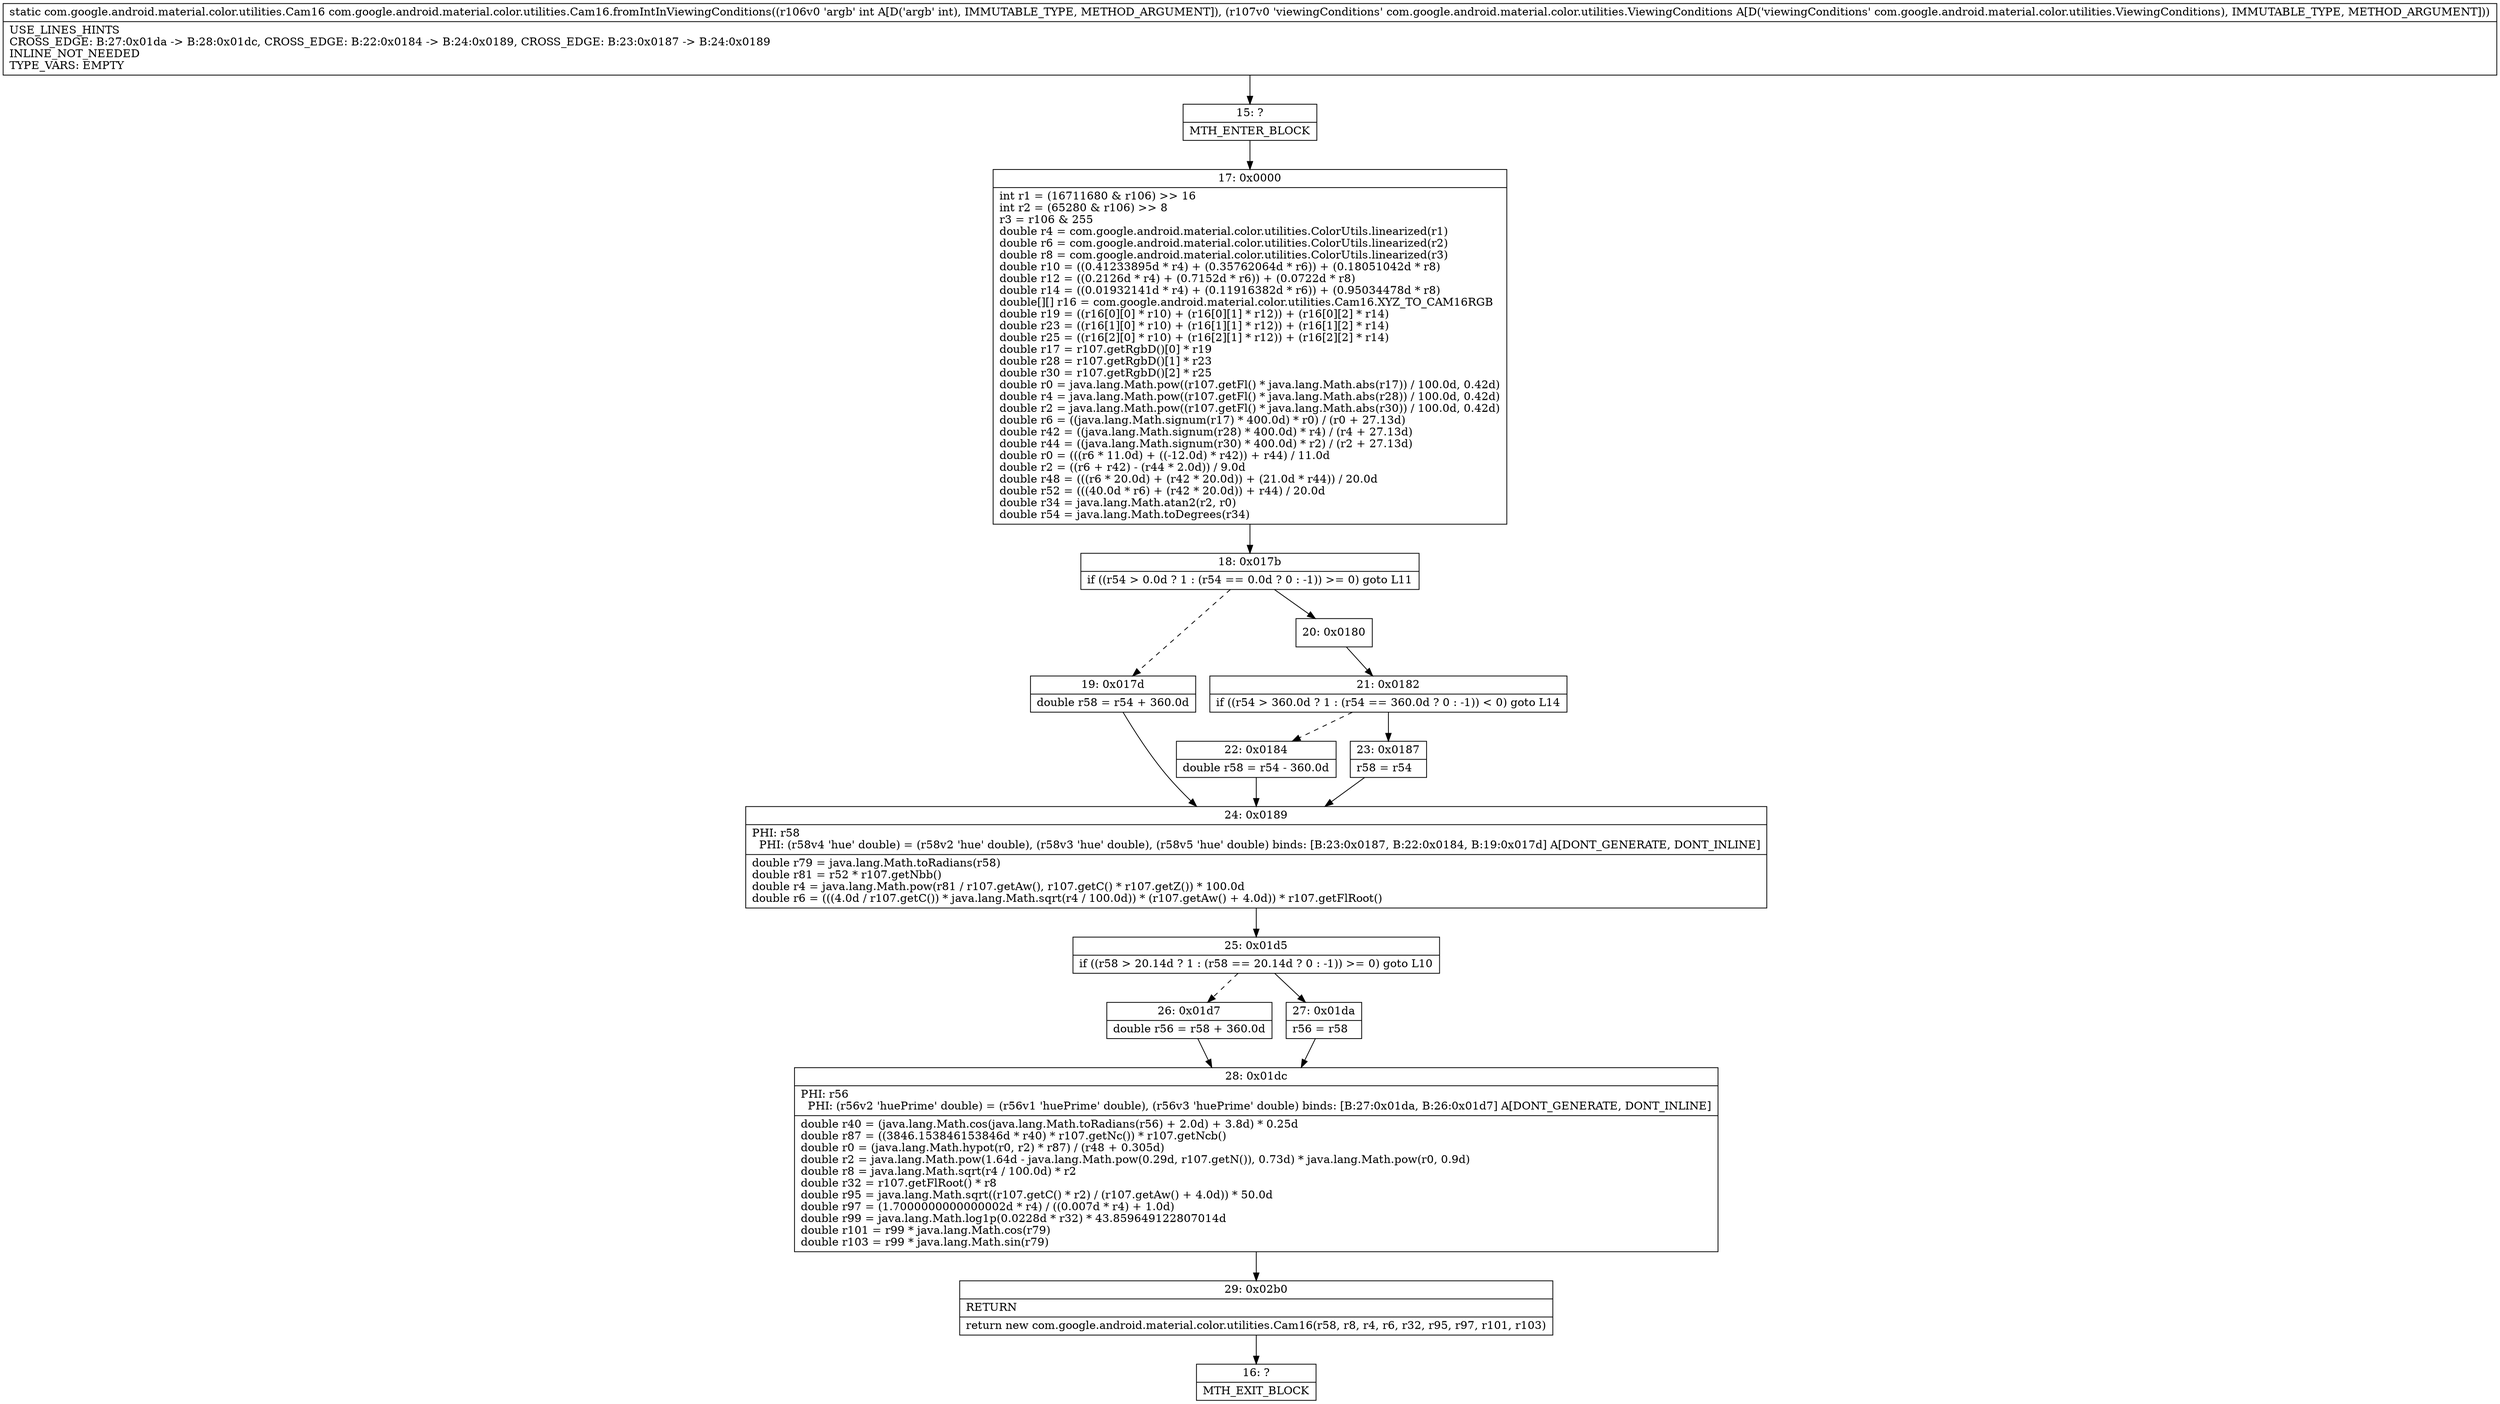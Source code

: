 digraph "CFG forcom.google.android.material.color.utilities.Cam16.fromIntInViewingConditions(ILcom\/google\/android\/material\/color\/utilities\/ViewingConditions;)Lcom\/google\/android\/material\/color\/utilities\/Cam16;" {
Node_15 [shape=record,label="{15\:\ ?|MTH_ENTER_BLOCK\l}"];
Node_17 [shape=record,label="{17\:\ 0x0000|int r1 = (16711680 & r106) \>\> 16\lint r2 = (65280 & r106) \>\> 8\lr3 = r106 & 255\ldouble r4 = com.google.android.material.color.utilities.ColorUtils.linearized(r1)\ldouble r6 = com.google.android.material.color.utilities.ColorUtils.linearized(r2)\ldouble r8 = com.google.android.material.color.utilities.ColorUtils.linearized(r3)\ldouble r10 = ((0.41233895d * r4) + (0.35762064d * r6)) + (0.18051042d * r8)\ldouble r12 = ((0.2126d * r4) + (0.7152d * r6)) + (0.0722d * r8)\ldouble r14 = ((0.01932141d * r4) + (0.11916382d * r6)) + (0.95034478d * r8)\ldouble[][] r16 = com.google.android.material.color.utilities.Cam16.XYZ_TO_CAM16RGB\ldouble r19 = ((r16[0][0] * r10) + (r16[0][1] * r12)) + (r16[0][2] * r14)\ldouble r23 = ((r16[1][0] * r10) + (r16[1][1] * r12)) + (r16[1][2] * r14)\ldouble r25 = ((r16[2][0] * r10) + (r16[2][1] * r12)) + (r16[2][2] * r14)\ldouble r17 = r107.getRgbD()[0] * r19\ldouble r28 = r107.getRgbD()[1] * r23\ldouble r30 = r107.getRgbD()[2] * r25\ldouble r0 = java.lang.Math.pow((r107.getFl() * java.lang.Math.abs(r17)) \/ 100.0d, 0.42d)\ldouble r4 = java.lang.Math.pow((r107.getFl() * java.lang.Math.abs(r28)) \/ 100.0d, 0.42d)\ldouble r2 = java.lang.Math.pow((r107.getFl() * java.lang.Math.abs(r30)) \/ 100.0d, 0.42d)\ldouble r6 = ((java.lang.Math.signum(r17) * 400.0d) * r0) \/ (r0 + 27.13d)\ldouble r42 = ((java.lang.Math.signum(r28) * 400.0d) * r4) \/ (r4 + 27.13d)\ldouble r44 = ((java.lang.Math.signum(r30) * 400.0d) * r2) \/ (r2 + 27.13d)\ldouble r0 = (((r6 * 11.0d) + ((\-12.0d) * r42)) + r44) \/ 11.0d\ldouble r2 = ((r6 + r42) \- (r44 * 2.0d)) \/ 9.0d\ldouble r48 = (((r6 * 20.0d) + (r42 * 20.0d)) + (21.0d * r44)) \/ 20.0d\ldouble r52 = (((40.0d * r6) + (r42 * 20.0d)) + r44) \/ 20.0d\ldouble r34 = java.lang.Math.atan2(r2, r0)\ldouble r54 = java.lang.Math.toDegrees(r34)\l}"];
Node_18 [shape=record,label="{18\:\ 0x017b|if ((r54 \> 0.0d ? 1 : (r54 == 0.0d ? 0 : \-1)) \>= 0) goto L11\l}"];
Node_19 [shape=record,label="{19\:\ 0x017d|double r58 = r54 + 360.0d\l}"];
Node_24 [shape=record,label="{24\:\ 0x0189|PHI: r58 \l  PHI: (r58v4 'hue' double) = (r58v2 'hue' double), (r58v3 'hue' double), (r58v5 'hue' double) binds: [B:23:0x0187, B:22:0x0184, B:19:0x017d] A[DONT_GENERATE, DONT_INLINE]\l|double r79 = java.lang.Math.toRadians(r58)\ldouble r81 = r52 * r107.getNbb()\ldouble r4 = java.lang.Math.pow(r81 \/ r107.getAw(), r107.getC() * r107.getZ()) * 100.0d\ldouble r6 = (((4.0d \/ r107.getC()) * java.lang.Math.sqrt(r4 \/ 100.0d)) * (r107.getAw() + 4.0d)) * r107.getFlRoot()\l}"];
Node_25 [shape=record,label="{25\:\ 0x01d5|if ((r58 \> 20.14d ? 1 : (r58 == 20.14d ? 0 : \-1)) \>= 0) goto L10\l}"];
Node_26 [shape=record,label="{26\:\ 0x01d7|double r56 = r58 + 360.0d\l}"];
Node_28 [shape=record,label="{28\:\ 0x01dc|PHI: r56 \l  PHI: (r56v2 'huePrime' double) = (r56v1 'huePrime' double), (r56v3 'huePrime' double) binds: [B:27:0x01da, B:26:0x01d7] A[DONT_GENERATE, DONT_INLINE]\l|double r40 = (java.lang.Math.cos(java.lang.Math.toRadians(r56) + 2.0d) + 3.8d) * 0.25d\ldouble r87 = ((3846.153846153846d * r40) * r107.getNc()) * r107.getNcb()\ldouble r0 = (java.lang.Math.hypot(r0, r2) * r87) \/ (r48 + 0.305d)\ldouble r2 = java.lang.Math.pow(1.64d \- java.lang.Math.pow(0.29d, r107.getN()), 0.73d) * java.lang.Math.pow(r0, 0.9d)\ldouble r8 = java.lang.Math.sqrt(r4 \/ 100.0d) * r2\ldouble r32 = r107.getFlRoot() * r8\ldouble r95 = java.lang.Math.sqrt((r107.getC() * r2) \/ (r107.getAw() + 4.0d)) * 50.0d\ldouble r97 = (1.7000000000000002d * r4) \/ ((0.007d * r4) + 1.0d)\ldouble r99 = java.lang.Math.log1p(0.0228d * r32) * 43.859649122807014d\ldouble r101 = r99 * java.lang.Math.cos(r79)\ldouble r103 = r99 * java.lang.Math.sin(r79)\l}"];
Node_29 [shape=record,label="{29\:\ 0x02b0|RETURN\l|return new com.google.android.material.color.utilities.Cam16(r58, r8, r4, r6, r32, r95, r97, r101, r103)\l}"];
Node_16 [shape=record,label="{16\:\ ?|MTH_EXIT_BLOCK\l}"];
Node_27 [shape=record,label="{27\:\ 0x01da|r56 = r58\l}"];
Node_20 [shape=record,label="{20\:\ 0x0180}"];
Node_21 [shape=record,label="{21\:\ 0x0182|if ((r54 \> 360.0d ? 1 : (r54 == 360.0d ? 0 : \-1)) \< 0) goto L14\l}"];
Node_22 [shape=record,label="{22\:\ 0x0184|double r58 = r54 \- 360.0d\l}"];
Node_23 [shape=record,label="{23\:\ 0x0187|r58 = r54\l}"];
MethodNode[shape=record,label="{static com.google.android.material.color.utilities.Cam16 com.google.android.material.color.utilities.Cam16.fromIntInViewingConditions((r106v0 'argb' int A[D('argb' int), IMMUTABLE_TYPE, METHOD_ARGUMENT]), (r107v0 'viewingConditions' com.google.android.material.color.utilities.ViewingConditions A[D('viewingConditions' com.google.android.material.color.utilities.ViewingConditions), IMMUTABLE_TYPE, METHOD_ARGUMENT]))  | USE_LINES_HINTS\lCROSS_EDGE: B:27:0x01da \-\> B:28:0x01dc, CROSS_EDGE: B:22:0x0184 \-\> B:24:0x0189, CROSS_EDGE: B:23:0x0187 \-\> B:24:0x0189\lINLINE_NOT_NEEDED\lTYPE_VARS: EMPTY\l}"];
MethodNode -> Node_15;Node_15 -> Node_17;
Node_17 -> Node_18;
Node_18 -> Node_19[style=dashed];
Node_18 -> Node_20;
Node_19 -> Node_24;
Node_24 -> Node_25;
Node_25 -> Node_26[style=dashed];
Node_25 -> Node_27;
Node_26 -> Node_28;
Node_28 -> Node_29;
Node_29 -> Node_16;
Node_27 -> Node_28;
Node_20 -> Node_21;
Node_21 -> Node_22[style=dashed];
Node_21 -> Node_23;
Node_22 -> Node_24;
Node_23 -> Node_24;
}

